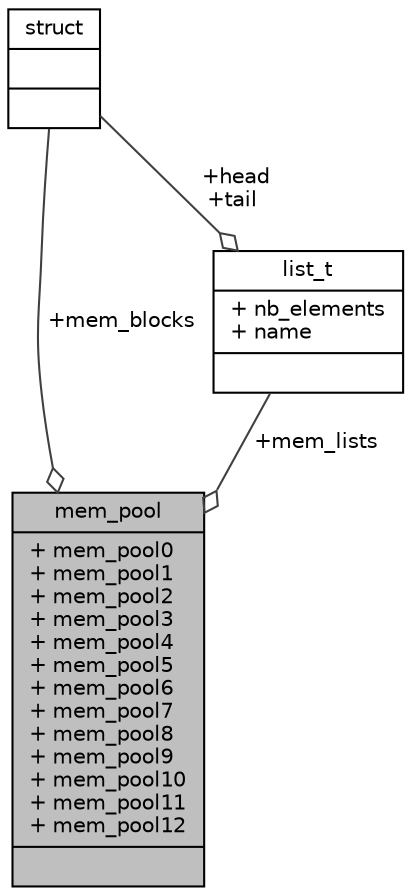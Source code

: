 digraph "mem_pool"
{
 // LATEX_PDF_SIZE
  edge [fontname="Helvetica",fontsize="10",labelfontname="Helvetica",labelfontsize="10"];
  node [fontname="Helvetica",fontsize="10",shape=record];
  Node1 [label="{mem_pool\n|+ mem_pool0\l+ mem_pool1\l+ mem_pool2\l+ mem_pool3\l+ mem_pool4\l+ mem_pool5\l+ mem_pool6\l+ mem_pool7\l+ mem_pool8\l+ mem_pool9\l+ mem_pool10\l+ mem_pool11\l+ mem_pool12\l|}",height=0.2,width=0.4,color="black", fillcolor="grey75", style="filled", fontcolor="black",tooltip=" "];
  Node2 -> Node1 [color="grey25",fontsize="10",style="solid",label=" +mem_lists" ,arrowhead="odiamond",fontname="Helvetica"];
  Node2 [label="{list_t\n|+ nb_elements\l+ name\l|}",height=0.2,width=0.4,color="black", fillcolor="white", style="filled",URL="$structlist__t.html",tooltip=" "];
  Node3 -> Node2 [color="grey25",fontsize="10",style="solid",label=" +head\n+tail" ,arrowhead="odiamond",fontname="Helvetica"];
  Node3 [label="{struct\n||}",height=0.2,width=0.4,color="black", fillcolor="white", style="filled",URL="$structstruct.html",tooltip="holds vehicle id and initial pointer to the head of the linked list in hastable"];
  Node3 -> Node1 [color="grey25",fontsize="10",style="solid",label=" +mem_blocks" ,arrowhead="odiamond",fontname="Helvetica"];
}

